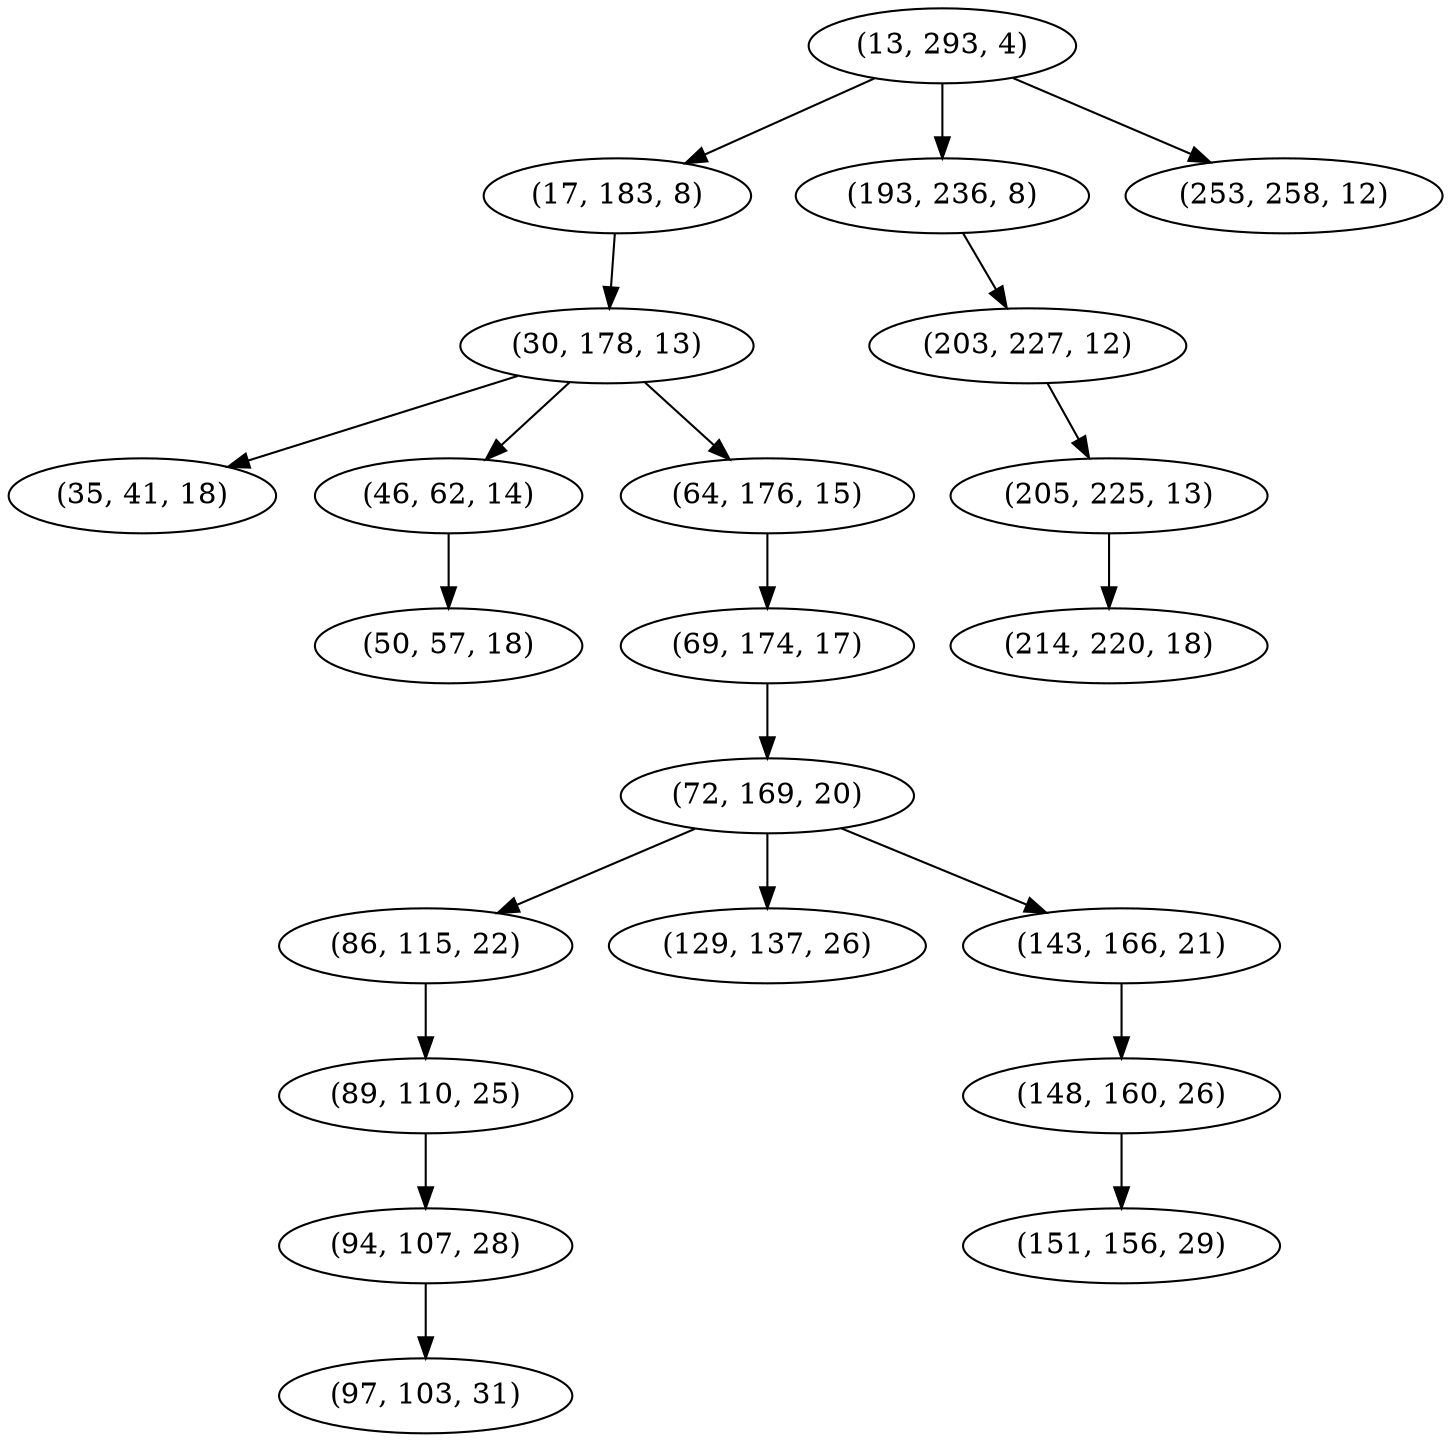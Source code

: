 digraph tree {
    "(13, 293, 4)";
    "(17, 183, 8)";
    "(30, 178, 13)";
    "(35, 41, 18)";
    "(46, 62, 14)";
    "(50, 57, 18)";
    "(64, 176, 15)";
    "(69, 174, 17)";
    "(72, 169, 20)";
    "(86, 115, 22)";
    "(89, 110, 25)";
    "(94, 107, 28)";
    "(97, 103, 31)";
    "(129, 137, 26)";
    "(143, 166, 21)";
    "(148, 160, 26)";
    "(151, 156, 29)";
    "(193, 236, 8)";
    "(203, 227, 12)";
    "(205, 225, 13)";
    "(214, 220, 18)";
    "(253, 258, 12)";
    "(13, 293, 4)" -> "(17, 183, 8)";
    "(13, 293, 4)" -> "(193, 236, 8)";
    "(13, 293, 4)" -> "(253, 258, 12)";
    "(17, 183, 8)" -> "(30, 178, 13)";
    "(30, 178, 13)" -> "(35, 41, 18)";
    "(30, 178, 13)" -> "(46, 62, 14)";
    "(30, 178, 13)" -> "(64, 176, 15)";
    "(46, 62, 14)" -> "(50, 57, 18)";
    "(64, 176, 15)" -> "(69, 174, 17)";
    "(69, 174, 17)" -> "(72, 169, 20)";
    "(72, 169, 20)" -> "(86, 115, 22)";
    "(72, 169, 20)" -> "(129, 137, 26)";
    "(72, 169, 20)" -> "(143, 166, 21)";
    "(86, 115, 22)" -> "(89, 110, 25)";
    "(89, 110, 25)" -> "(94, 107, 28)";
    "(94, 107, 28)" -> "(97, 103, 31)";
    "(143, 166, 21)" -> "(148, 160, 26)";
    "(148, 160, 26)" -> "(151, 156, 29)";
    "(193, 236, 8)" -> "(203, 227, 12)";
    "(203, 227, 12)" -> "(205, 225, 13)";
    "(205, 225, 13)" -> "(214, 220, 18)";
}
